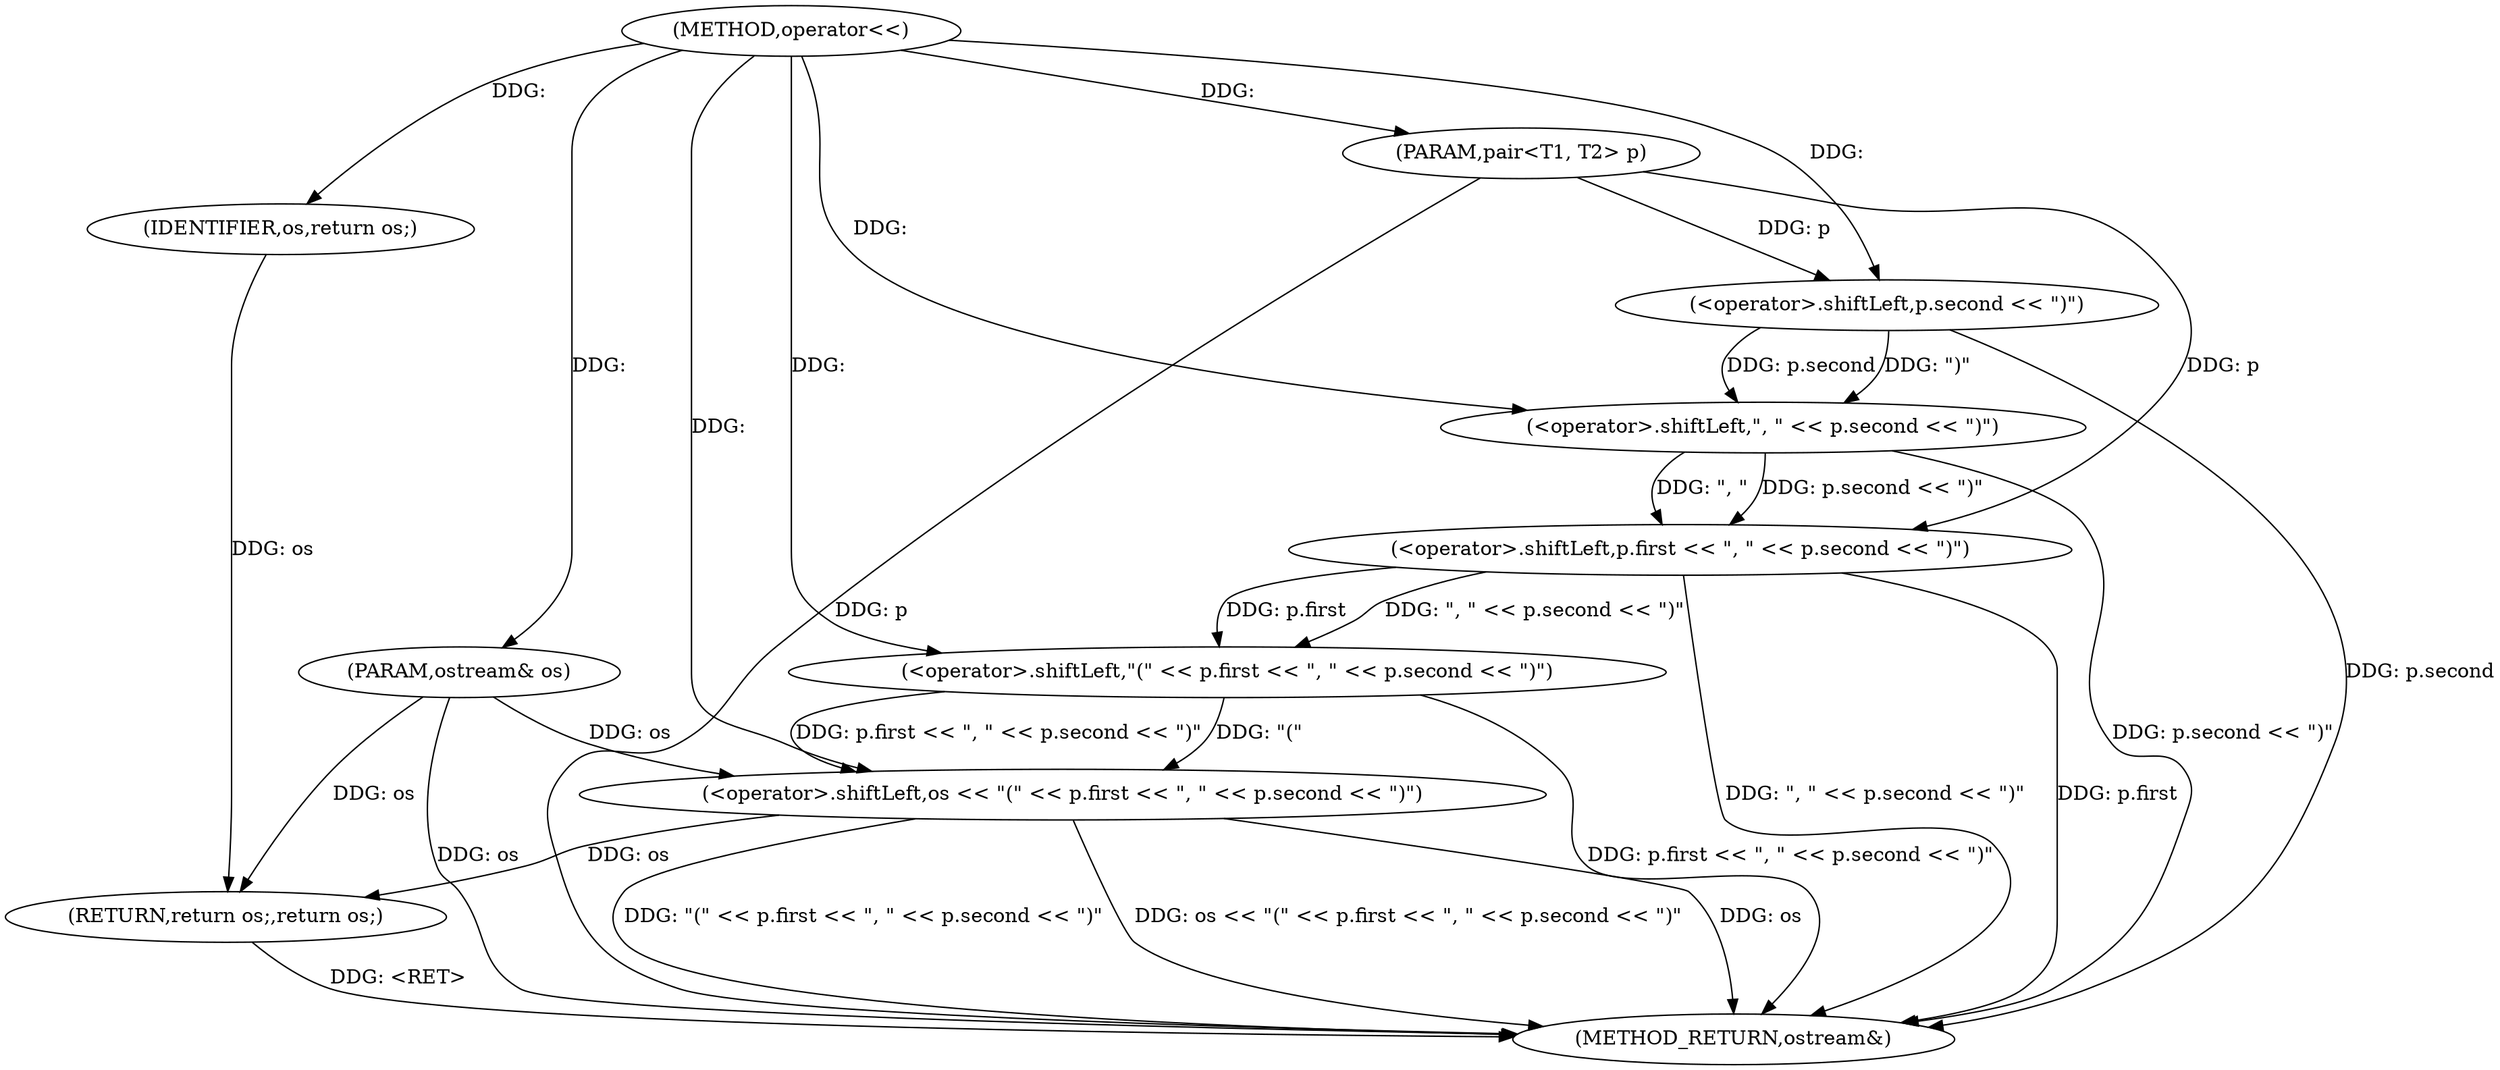 digraph "operator<<" {  
"1000131" [label = "(METHOD,operator<<)" ]
"1000152" [label = "(METHOD_RETURN,ostream&)" ]
"1000132" [label = "(PARAM,ostream& os)" ]
"1000133" [label = "(PARAM,pair<T1, T2> p)" ]
"1000135" [label = "(<operator>.shiftLeft,os << \"(\" << p.first << \", \" << p.second << \")\")" ]
"1000150" [label = "(RETURN,return os;,return os;)" ]
"1000151" [label = "(IDENTIFIER,os,return os;)" ]
"1000137" [label = "(<operator>.shiftLeft,\"(\" << p.first << \", \" << p.second << \")\")" ]
"1000139" [label = "(<operator>.shiftLeft,p.first << \", \" << p.second << \")\")" ]
"1000143" [label = "(<operator>.shiftLeft,\", \" << p.second << \")\")" ]
"1000145" [label = "(<operator>.shiftLeft,p.second << \")\")" ]
  "1000132" -> "1000152"  [ label = "DDG: os"] 
  "1000133" -> "1000152"  [ label = "DDG: p"] 
  "1000135" -> "1000152"  [ label = "DDG: os"] 
  "1000139" -> "1000152"  [ label = "DDG: p.first"] 
  "1000145" -> "1000152"  [ label = "DDG: p.second"] 
  "1000143" -> "1000152"  [ label = "DDG: p.second << \")\""] 
  "1000139" -> "1000152"  [ label = "DDG: \", \" << p.second << \")\""] 
  "1000137" -> "1000152"  [ label = "DDG: p.first << \", \" << p.second << \")\""] 
  "1000135" -> "1000152"  [ label = "DDG: \"(\" << p.first << \", \" << p.second << \")\""] 
  "1000135" -> "1000152"  [ label = "DDG: os << \"(\" << p.first << \", \" << p.second << \")\""] 
  "1000150" -> "1000152"  [ label = "DDG: <RET>"] 
  "1000131" -> "1000132"  [ label = "DDG: "] 
  "1000131" -> "1000133"  [ label = "DDG: "] 
  "1000151" -> "1000150"  [ label = "DDG: os"] 
  "1000135" -> "1000150"  [ label = "DDG: os"] 
  "1000132" -> "1000150"  [ label = "DDG: os"] 
  "1000132" -> "1000135"  [ label = "DDG: os"] 
  "1000131" -> "1000135"  [ label = "DDG: "] 
  "1000137" -> "1000135"  [ label = "DDG: p.first << \", \" << p.second << \")\""] 
  "1000137" -> "1000135"  [ label = "DDG: \"(\""] 
  "1000131" -> "1000151"  [ label = "DDG: "] 
  "1000131" -> "1000137"  [ label = "DDG: "] 
  "1000139" -> "1000137"  [ label = "DDG: \", \" << p.second << \")\""] 
  "1000139" -> "1000137"  [ label = "DDG: p.first"] 
  "1000133" -> "1000139"  [ label = "DDG: p"] 
  "1000143" -> "1000139"  [ label = "DDG: p.second << \")\""] 
  "1000143" -> "1000139"  [ label = "DDG: \", \""] 
  "1000131" -> "1000143"  [ label = "DDG: "] 
  "1000145" -> "1000143"  [ label = "DDG: p.second"] 
  "1000145" -> "1000143"  [ label = "DDG: \")\""] 
  "1000133" -> "1000145"  [ label = "DDG: p"] 
  "1000131" -> "1000145"  [ label = "DDG: "] 
}
